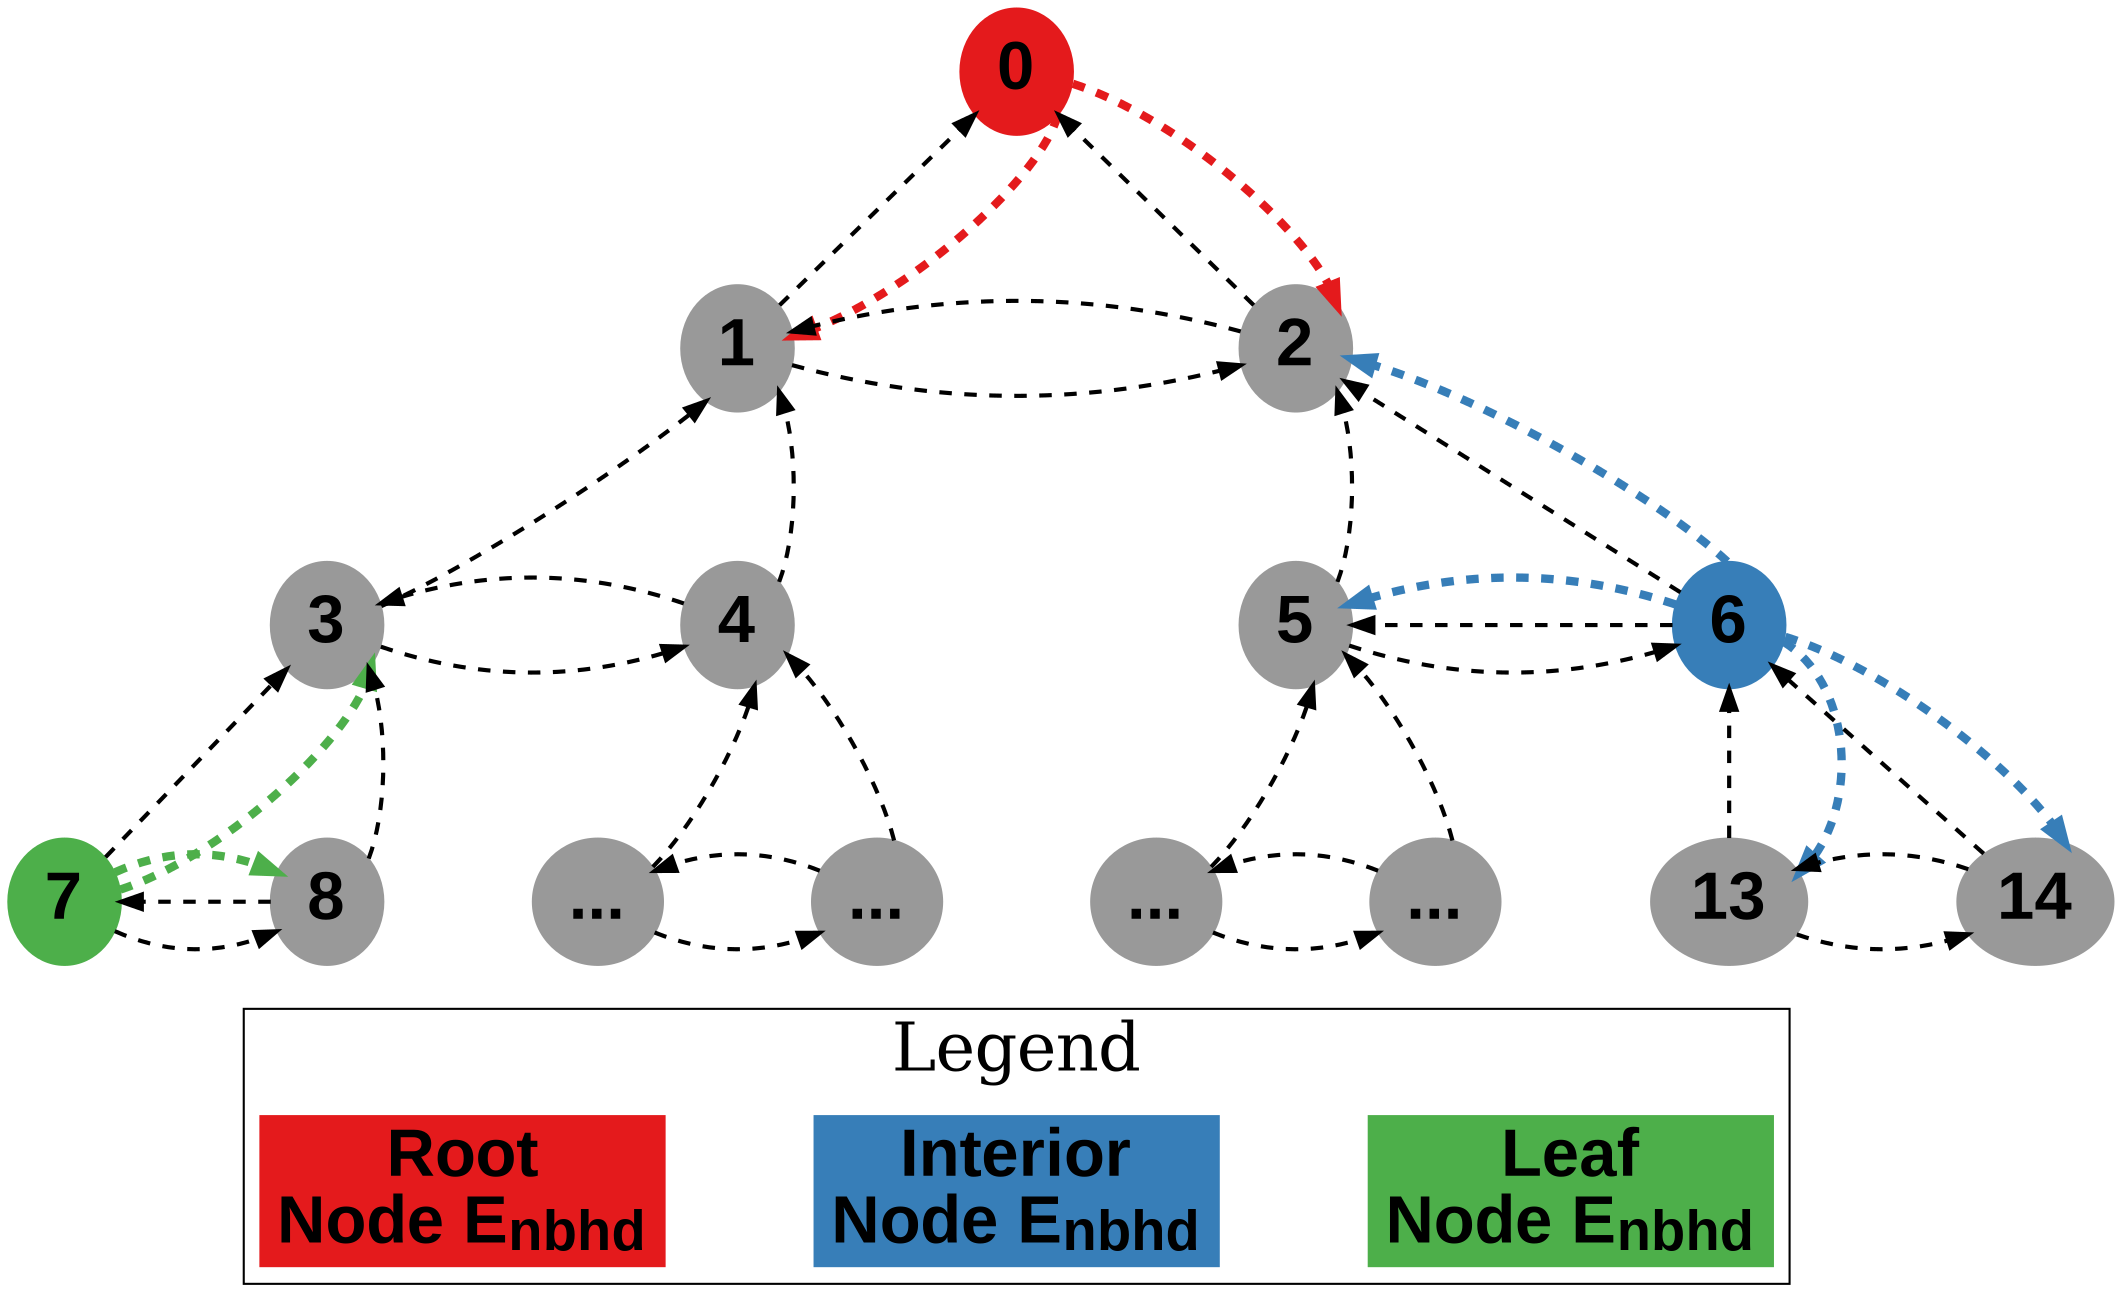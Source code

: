 digraph tdgraph {
        node [style=filled,fontsize=32,fontname="arial bold",colorscheme=set19];
        graph [ordering="out", nodesep=1.0, ranksep=1.0,rankdir=TB,newrank=true];
        edge[penwidth=4,colorscheme=set19]
        {
                rank = 0;
                rankdir=LR;

                "0" [label="0",color=1];
        }
        {
                rank=1;
                rankdir=LR;

                "1" [label="1",color=9];
                "2" [label="2",color=9];
        }
        {
                rank=2;
                rankdir=LR;

                "3" [label="3",color=9];
                "4" [label="4",color=9];
                "5" [label="5",color=9];
                "6" [label="6", color=2];
        }
        {
                rank=3;
                rankdir=LR;

                "7" [label="7",color=3];
                "8" [label="8",color=9];
                "9" [label="...",color=9];
                "10" [label="...",color=9];
                "11" [label="...",color=9];
                "12" [label="...",color=9];
                "13" [label="13",color=9];
                "14" [label="14",color=9];
        }
                {
                rank=4
                subgraph cluster1 {

                        label = "Legend";
                        fontsize=32;
                        nodesep=1.0
                        d0 [label=<Root<br></br>Node &Epsilon;<SUB>nbhd</SUB>>,
                            color=1,
                            shape=record];
                        d1 [label=<Interior<br></br>Node &Epsilon;<SUB>nbhd</SUB>>,
                            color=2,
                            shape=record];
                        d2 [label=<Leaf<br></br>Node &Epsilon;<SUB>nbhd</SUB>>,
                            color=3,
                            shape=record];
                        {rank=same d0, d1, d2}

                  }

        }


        // Decomposition edges
        "0" -> "1" [style=invis];
        "0" -> "2" [style=invis];

        "1" -> "3"[style=invis];
        "1" -> "4"[style=invis];
        "2" -> "5"[style=invis];
        "2" -> "6"[style=invis];

        "3" -> "7"[style=invis];
        "3" -> "8"[style=invis];
        "4" -> "9"[style=invis];
        "4" -> "10"[style=invis];
        "5" -> "11"[style=invis];
        "5" -> "12"[style=invis];
        "6" -> "13"[style=invis];
        "6" -> "14"[style=invis];

        // Force legend underneath graph
        "8" -> d0[style=invis]
        "9" -> d0[style=invis]
        "10" -> d1[style=invis]
        "11" -> d1[style=invis]
        "12" -> d2[style=invis]
        "13" -> d2[style=invis]

        // reachability edges
        edge[penwidth=2]
        "1" -> "0" [style=dashed,constraint=false]
        "2" -> "0" [style=dashed,constraint=false]

        "3" -> "1" [style=dashed,constraint=false]
        "4" -> "1" [style=dashed,constraint=false]
        "5" -> "2" [style=dashed,constraint=false]
        "6" -> "2" [style=dashed,constraint=false]

        "7" -> "3" [style=dashed,constraint=false]
        "8" -> "3" [style=dashed,constraint=false]
        "9" -> "4" [style=dashed,constraint=false]
        "10" -> "4" [style=dashed,constraint=false]
        "11" -> "5" [style=dashed,constraint=false]
        "12" -> "5" [style=dashed,constraint=false]
        "13" -> "6" [style=dashed,constraint=false]
        "14" -> "6" [style=dashed,constraint=false]

        "1" -> "2" [style=dashed,constraint=false]
        "2" -> "1" [style=dashed,constraint=false]
        "3" -> "4" [style=dashed,constraint=false]
        "4" -> "3" [style=dashed,constraint=false]
        "5" -> "6" [style=dashed,constraint=false]
        "6" -> "5" [style=dashed,constraint=false]
        "7" -> "8" [style=dashed,constraint=false]
        "8" -> "7" [style=dashed,constraint=false]
        "9" -> "10" [style=dashed,constraint=false]
        "10" -> "9" [style=dashed,constraint=false]
        "11" -> "12" [style=dashed,constraint=false]
        "12" -> "11" [style=dashed,constraint=false]
        "13" -> "14" [style=dashed,constraint=false]
        "14" -> "13" [style=dashed,constraint=false]

        edge[penwidth=4]
        // Accessibility edges: root node
        "0" -> "1" [color=1,constraint=false,style=dashed,penwidth=4.0]
        "0" -> "2" [color=1,constraint=false,style=dashed,penwidth=4.0]

        // Accessibility edges: leaf nodes
        "7" -> "3" [color=3,constraint=false,style=dashed, penwidth=4.0]
        "7" -> "8" [color=3,constraint=false,style=dashed,penwidth=4.0]

        // Accessibility edges: interior nodes
        "6" -> "2" [color=2, constraint=false,style=dashed,penwidth=4.0]
        "6" -> "5" [color=2, constraint=false,style=dashed,penwidth=4.0]
        "6" -> "13" [color=2, constraint=false,style=dashed,penwidth=4.0]
        "6" -> "14" [color=2, constraint=false,style=dashed,penwidth=4.0]
        }
